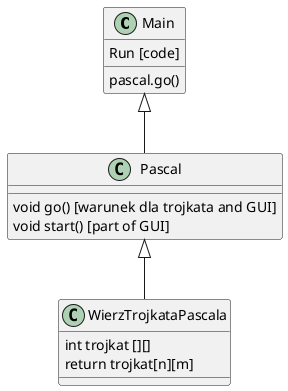 @startuml
'https://plantuml.com/class-diagram

Main <|-- Pascal
Pascal <|-- WierzTrojkataPascala

class Main {
Run [code]
pascal.go()
}

class Pascal{
void go() [warunek dla trojkata and GUI]
void start() [part of GUI]
}

class WierzTrojkataPascala {
int trojkat [][]
return trojkat[n][m]
}

@enduml